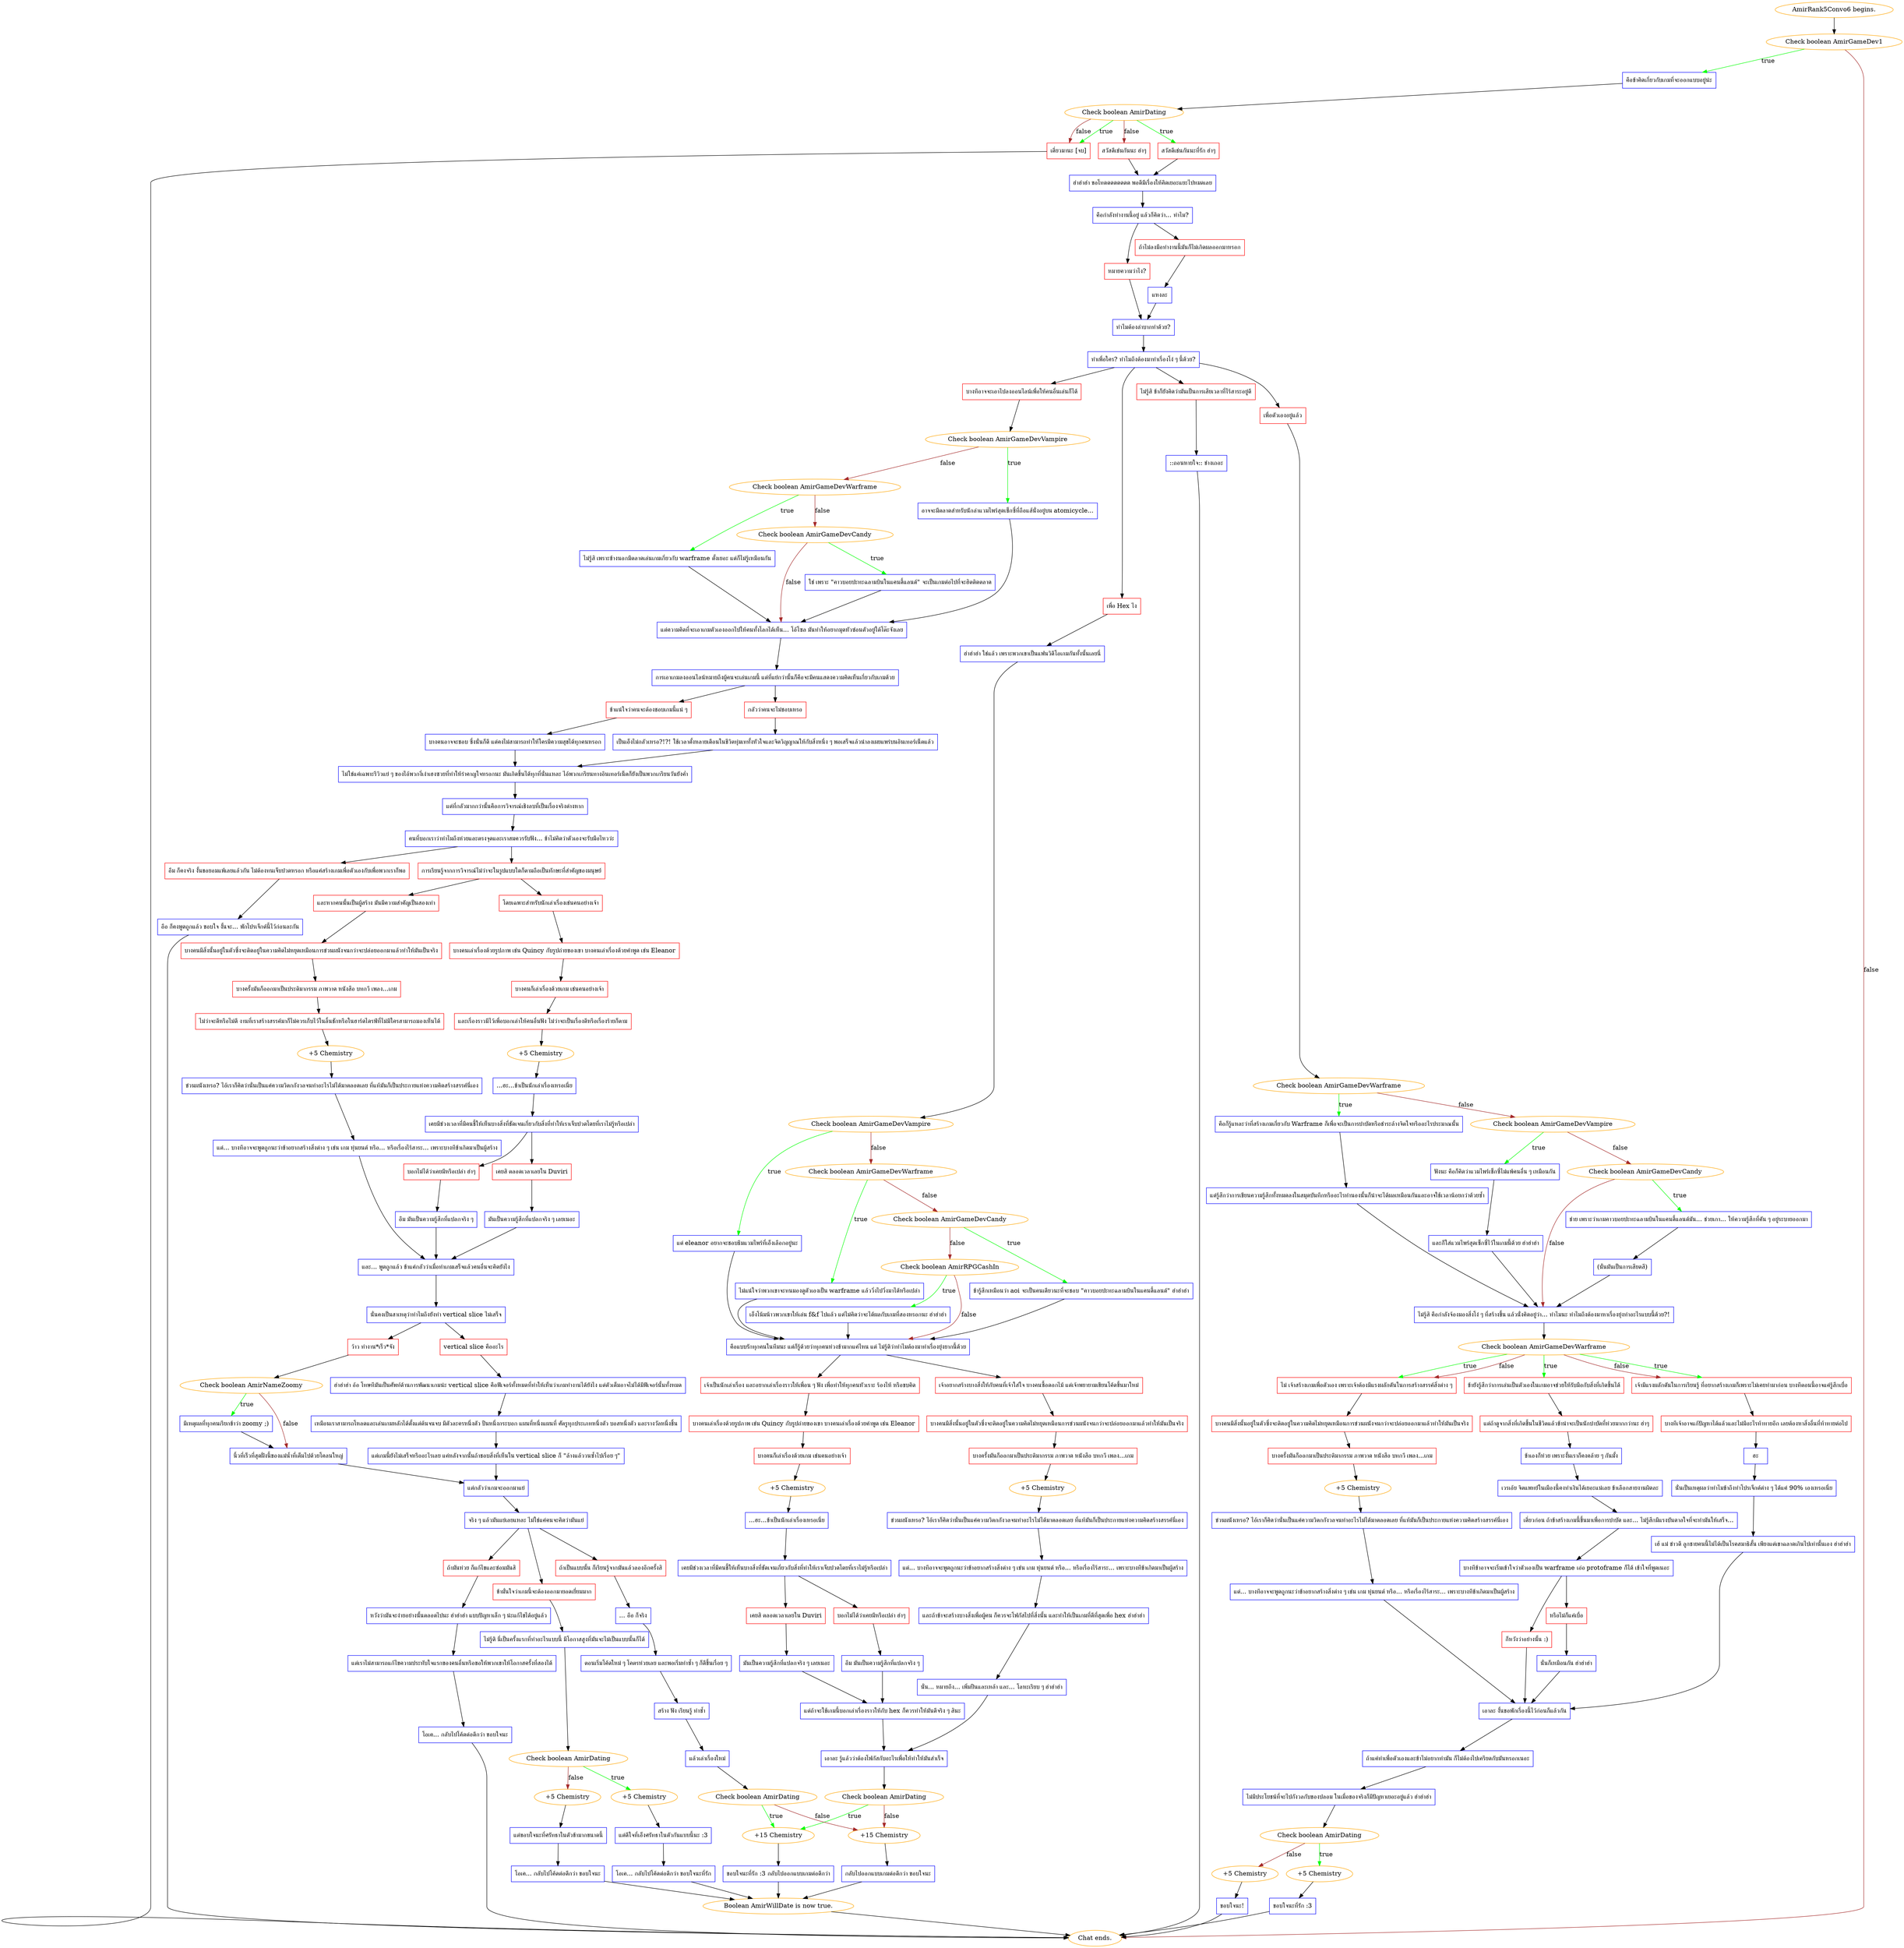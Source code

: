 digraph {
	"AmirRank5Convo6 begins." [color=orange];
		"AmirRank5Convo6 begins." -> j433418343;
	j433418343 [label="Check boolean AmirGameDev1",color=orange];
		j433418343 -> j4274351204 [label=true,color=green];
		j433418343 -> "Chat ends." [label=false,color=brown];
	j4274351204 [label="คือข้าคิดเกี่ยวกับเกมที่จะออกแบบอยู่น่ะ",shape=box,color=blue];
		j4274351204 -> j1196383585;
	"Chat ends." [color=orange];
	j1196383585 [label="Check boolean AmirDating",color=orange];
		j1196383585 -> j2697857410 [label=true,color=green];
		j1196383585 -> j1461461899 [label=true,color=green];
		j1196383585 -> j2746677240 [label=false,color=brown];
		j1196383585 -> j1461461899 [label=false,color=brown];
	j2697857410 [label="สวัสดีเช่นกันนะที่รัก ฮ่าๆ",shape=box,color=red];
		j2697857410 -> j3127560181;
	j1461461899 [label="เดี๋ยวมานะ [จบ]",shape=box,color=red];
		j1461461899 -> "Chat ends.";
	j2746677240 [label="สวัสดีเช่นกันนะ ฮ่าๆ",shape=box,color=red];
		j2746677240 -> j3127560181;
	j3127560181 [label="ฮ่าฮ่าฮ่า ขอโทดดดดดดดด พอดีมีเรื่องให้คิดเยอะแยะไปหมดเลย",shape=box,color=blue];
		j3127560181 -> j1114884420;
	j1114884420 [label="คือกำลังทำงานนี้อยู่ แล้วก็คิดว่า... ทำไม?",shape=box,color=blue];
		j1114884420 -> j3209161908;
		j1114884420 -> j978165504;
	j3209161908 [label="หมายความว่าไง?",shape=box,color=red];
		j3209161908 -> j1032346812;
	j978165504 [label="ถ้าไม่ลงมือทำงานนี้มันก็ไม่เกิดผลออกมาหรอก",shape=box,color=red];
		j978165504 -> j1941491303;
	j1032346812 [label="ทำไมต้องลำบากทำด้วย?",shape=box,color=blue];
		j1032346812 -> j3766681936;
	j1941491303 [label="แหงละ",shape=box,color=blue];
		j1941491303 -> j1032346812;
	j3766681936 [label="ทำเพื่อใคร? ทำไมถึงต้องมาทำเรื่องโง่ ๆ นี้ด้วย?",shape=box,color=blue];
		j3766681936 -> j2989489890;
		j3766681936 -> j3420669878;
		j3766681936 -> j1492119021;
		j3766681936 -> j1759646416;
	j2989489890 [label="เพื่อตัวเองอยู่แล้ว",shape=box,color=red];
		j2989489890 -> j1134900862;
	j3420669878 [label="เพื่อ Hex ไง",shape=box,color=red];
		j3420669878 -> j4259437862;
	j1492119021 [label="บางทีอาจจะเอาไปลงออนไลน์เพื่อให้คนอื่นเล่นก็ได้",shape=box,color=red];
		j1492119021 -> j783743325;
	j1759646416 [label="ไม่รู้สิ ข้าก็ยังคิดว่ามันเป็นการเสียเวลาที่ไร้สาระอยู่ดี",shape=box,color=red];
		j1759646416 -> j3570641478;
	j1134900862 [label="Check boolean AmirGameDevWarframe",color=orange];
		j1134900862 -> j3939191330 [label=true,color=green];
		j1134900862 -> j785850138 [label=false,color=brown];
	j4259437862 [label="ฮ่าฮ่าฮ่า ใช่แล้ว เพราะพวกเขาเป็นแฟนวิดีโอเกมกันทั้งนั้นเลยนี่",shape=box,color=blue];
		j4259437862 -> j1678781234;
	j783743325 [label="Check boolean AmirGameDevVampire",color=orange];
		j783743325 -> j1386806155 [label=true,color=green];
		j783743325 -> j482911157 [label=false,color=brown];
	j3570641478 [label="::ถอนหายใจ:: ช่างเถอะ",shape=box,color=blue];
		j3570641478 -> "Chat ends.";
	j3939191330 [label="คือก็รู้แหละว่าที่สร้างเกมเกี่ยวกับ Warframe ก็เพื่อจะเป็นการบำบัดหรือชำระล้างจิตใจหรืออะไรประมาณนั้น",shape=box,color=blue];
		j3939191330 -> j4283951816;
	j785850138 [label="Check boolean AmirGameDevVampire",color=orange];
		j785850138 -> j3752068222 [label=true,color=green];
		j785850138 -> j2367520459 [label=false,color=brown];
	j1678781234 [label="Check boolean AmirGameDevVampire",color=orange];
		j1678781234 -> j3443941806 [label=true,color=green];
		j1678781234 -> j946229692 [label=false,color=brown];
	j1386806155 [label="อาจจะมีตลาดสำหรับนักล่าแวมไพร์สุดเซ็กซี่ที่ถือแส้นั่งอยู่บน atomicycle...",shape=box,color=blue];
		j1386806155 -> j1736856212;
	j482911157 [label="Check boolean AmirGameDevWarframe",color=orange];
		j482911157 -> j3949011330 [label=true,color=green];
		j482911157 -> j352057256 [label=false,color=brown];
	j4283951816 [label="แต่รู้สึกว่าการเขียนความรู้สึกทั้งหมดลงในสมุดบันทึกหรืออะไรทำนองนั้นก็น่าจะได้ผลเหมือนกันและอาจใช้เวลาน้อยกว่าด้วยซ้ำ",shape=box,color=blue];
		j4283951816 -> j2762575282;
	j3752068222 [label="ฟังนะ คือก็คิดว่าแวมไพร์เซ็กซี่ไม่แพ้คนอื่น ๆ เหมือนกัน",shape=box,color=blue];
		j3752068222 -> j134675117;
	j2367520459 [label="Check boolean AmirGameDevCandy",color=orange];
		j2367520459 -> j4182961538 [label=true,color=green];
		j2367520459 -> j2762575282 [label=false,color=brown];
	j3443941806 [label="แต่ eleanor อยากจะชอบธีมแวมไพร์ที่เอ็งเลือกอยู่นะ",shape=box,color=blue];
		j3443941806 -> j1646373901;
	j946229692 [label="Check boolean AmirGameDevWarframe",color=orange];
		j946229692 -> j628458963 [label=true,color=green];
		j946229692 -> j1025063388 [label=false,color=brown];
	j1736856212 [label="แต่ความคิดที่จะเอาเกมตัวเองออกไปให้คนทั้งโลกได้เห็น... โอ้โซล มันทำให้อยากมุดหัวซ่อนตัวอยู่ใต้โต๊ะจังเลย",shape=box,color=blue];
		j1736856212 -> j3463442908;
	j3949011330 [label="ไม่รู้สิ เพราะข้างนอกมีตลาดเล่นเกมเกี่ยวกับ warframe ตั้งเยอะ แต่ก็ไม่รู้เหมือนกัน",shape=box,color=blue];
		j3949011330 -> j1736856212;
	j352057256 [label="Check boolean AmirGameDevCandy",color=orange];
		j352057256 -> j3689291509 [label=true,color=green];
		j352057256 -> j1736856212 [label=false,color=brown];
	j2762575282 [label="ไม่รู้สิ คือกำลังจ้องมองสิ่งโง่ ๆ ที่สร้างขึ้น แล้วนั่งคิดอยู่ว่า... ทำไมนะ ทำไมถึงต้องมาหาเรื่องยุ่งทำอะไรแบบนี้ด้วย?!",shape=box,color=blue];
		j2762575282 -> j1409009931;
	j134675117 [label="และก็ใส่แวมไพร์สุดเซ็กซี่ไว้ในเกมนี้ด้วย ฮ่าฮ่าฮ่า",shape=box,color=blue];
		j134675117 -> j2762575282;
	j4182961538 [label="ช่าย เพราะว่าเกมคาวบอยปะทะฉลามบินในแคนดี้แลนด์มัน... ช่วยเกา... ให้ความรู้สึกที่คัน ๆ อยู่ระบายออกมา",shape=box,color=blue];
		j4182961538 -> j3159923407;
	j1646373901 [label="คือแบบรักทุกคนในทีมนะ แต่ก็รู้ด้วยว่าทุกคนห่วงข้ามากแค่ไหน แต่ ไม่รู้ดิว่าทำไมต้องมาทำเรื่องยุ่งยากนี้ด้วย",shape=box,color=blue];
		j1646373901 -> j1684170874;
		j1646373901 -> j1684988216;
	j628458963 [label="ไม่แน่ใจว่าพวกเขาจะทนมองดูตัวเองเป็น warframe แล้ววิ่งไปวิ่งมาได้หรือเปล่า",shape=box,color=blue];
		j628458963 -> j1646373901;
	j1025063388 [label="Check boolean AmirGameDevCandy",color=orange];
		j1025063388 -> j1963550953 [label=true,color=green];
		j1025063388 -> j2469066527 [label=false,color=brown];
	j3463442908 [label="การเอาเกมลงออนไลน์หมายถึงผู้คนจะเล่นเกมนี้ แต่ที่แย่กว่านั้นก็คือจะมีคนแสดงความคิดเห็นเกี่ยวกับเกมด้วย",shape=box,color=blue];
		j3463442908 -> j1479349384;
		j3463442908 -> j3084689365;
	j3689291509 [label="ใช่ เพราะ \"คาวบอยปะทะฉลามบินในแคนดี้แลนด์\" จะเป็นเกมต่อไปที่จะฮิตติดตลาด",shape=box,color=blue];
		j3689291509 -> j1736856212;
	j1409009931 [label="Check boolean AmirGameDevWarframe",color=orange];
		j1409009931 -> j1581248624 [label=true,color=green];
		j1409009931 -> j2450014150 [label=true,color=green];
		j1409009931 -> j3973085162 [label=true,color=green];
		j1409009931 -> j2450014150 [label=false,color=brown];
		j1409009931 -> j3973085162 [label=false,color=brown];
	j3159923407 [label="(นั่นมันเป็นการเสียดสี)",shape=box,color=blue];
		j3159923407 -> j2762575282;
	j1684170874 [label="เจ้าอยากสร้างบางสิ่งให้กับคนที่เจ้าใส่ใจ บางคนซื้อดอกไม้ แต่เจ้าพยายามเขียนโค้ดขึ้นมาใหม่",shape=box,color=red];
		j1684170874 -> j166403687;
	j1684988216 [label="เจ้าเป็นนักเล่าเรื่อง และอยากเล่าเรื่องราวให้เพื่อน ๆ ฟัง เพื่อทำให้ทุกคนหัวเราะ ร้องไห้ หรือขบคิด",shape=box,color=red];
		j1684988216 -> j654641849;
	j1963550953 [label="ข้ารู้สึกเหมือนว่า aoi จะเป็นคนเดียวนะที่จะชอบ \"คาวบอยปะทะฉลามบินในแคนดี้แลนด์\" ฮ่าฮ่าฮ่า",shape=box,color=blue];
		j1963550953 -> j1646373901;
	j2469066527 [label="Check boolean AmirRPGCashIn",color=orange];
		j2469066527 -> j200632304 [label=true,color=green];
		j2469066527 -> j1646373901 [label=false,color=brown];
	j1479349384 [label="ข้าแน่ใจว่าคนจะต้องชอบเกมนี้แน่ ๆ",shape=box,color=red];
		j1479349384 -> j2894637958;
	j3084689365 [label="กลัวว่าคนจะไม่ชอบเหรอ",shape=box,color=red];
		j3084689365 -> j2406317847;
	j1581248624 [label="ข้ายังรู้สึกว่าการเล่นเป็นตัวเองในเกมอาจช่วยให้รับมือกับสิ่งที่เกิดขึ้นได้",shape=box,color=red];
		j1581248624 -> j1173653780;
	j2450014150 [label="ไม่ เจ้าสร้างเกมเพื่อตัวเอง เพราะเจ้าต้องมีแรงผลักดันในการสร้างสรรค์สิ่งต่าง ๆ",shape=box,color=red];
		j2450014150 -> j4143163594;
	j3973085162 [label="เจ้ามีแรงผลักดันในการเรียนรู้ ที่อยากสร้างเกมก็เพราะไม่เคยทำมาก่อน บางทีตอนนี้อาจแค่รู้สึกเบื่อ",shape=box,color=red];
		j3973085162 -> j3107798938;
	j166403687 [label="บางคนมีสิ่งนั้นอยู่ในตัวซึ่งจะติดอยู่ในความคิดไม่หยุดเหมือนการข่วนผนังจนกว่าจะปล่อยออกมาแล้วทำให้มันเป็นจริง",shape=box,color=red];
		j166403687 -> j3385793343;
	j654641849 [label="บางคนเล่าเรื่องด้วยรูปภาพ เช่น Quincy กับรูปถ่ายของเขา บางคนเล่าเรื่องด้วยคำพูด เช่น Eleanor",shape=box,color=red];
		j654641849 -> j2481924570;
	j200632304 [label="เอ็งโน้มน้าวพวกเขาให้เล่น f&f ไปแล้ว แต่ไม่คิดว่าจะได้ผลกับเกมที่สองหรอกนะ ฮ่าฮ่าฮ่า",shape=box,color=blue];
		j200632304 -> j1646373901;
	j2894637958 [label="บางคนอาจจะชอบ ซึ่งนั่นก็ดี แต่คงไม่สามารถทำให้ใครมีความสุขได้ทุกคนหรอก",shape=box,color=blue];
		j2894637958 -> j525752113;
	j2406317847 [label="เป็นเอ็งไม่กลัวเหรอ?!?! ใช้เวลาตั้งหลายเดือนในชีวิตทุ่มเททั้งหัวใจและจิตวิญญาณให้กับสิ่งหนึ่ง ๆ พอเสร็จแล้วนำลงเผยแพร่บนอินเทอร์เน็ตแล้ว",shape=box,color=blue];
		j2406317847 -> j525752113;
	j1173653780 [label="แต่ถ้าดูจากสิ่งที่เกิดขึ้นในชีวิตแล้วข้าน่าจะเป็นนักบำบัดที่ห่วยมากกว่านะ ฮ่าๆ",shape=box,color=red];
		j1173653780 -> j1476957524;
	j4143163594 [label="บางคนมีสิ่งนั้นอยู่ในตัวซึ่งจะติดอยู่ในความคิดไม่หยุดเหมือนการข่วนผนังจนกว่าจะปล่อยออกมาแล้วทำให้มันเป็นจริง",shape=box,color=red];
		j4143163594 -> j4243806277;
	j3107798938 [label="บางทีเจ้าอาจแก้ปัญหาได้แล้วและไม่มีอะไรท้าทายอีก เลยต้องหาสิ่งอื่นที่ท้าทายต่อไป",shape=box,color=red];
		j3107798938 -> j2896528454;
	j3385793343 [label="บางครั้งมันก็ออกมาเป็นประติมากรรม ภาพวาด หนังสือ บทกวี เพลง...เกม",shape=box,color=red];
		j3385793343 -> j2324183028;
	j2481924570 [label="บางคนก็เล่าเรื่องด้วยเกม เช่นคนอย่างเจ้า",shape=box,color=red];
		j2481924570 -> j1838710497;
	j525752113 [label="ไม่ใช่แค่เฉพาะรีวิวแย่ ๆ ของไอ้พวกงี่เง่าเฮงซวยที่ทำให้รำคาญใจหรอกนะ มันเกิดขึ้นได้ทุกที่นั่นแหละ ไอ้พวกเกรียนทางอินเทอร์เน็ตก็ยังเป็นพวกเกรียนวันยังค่ำ",shape=box,color=blue];
		j525752113 -> j2892183785;
	j1476957524 [label="ข้าเองก็ห่วย เพราะงั้นเราก็คงคล้าย ๆ กันมั้ง",shape=box,color=blue];
		j1476957524 -> j2991624857;
	j4243806277 [label="บางครั้งมันก็ออกมาเป็นประติมากรรม ภาพวาด หนังสือ บทกวี เพลง...เกม",shape=box,color=red];
		j4243806277 -> j3322127492;
	j2896528454 [label="ฮะ",shape=box,color=blue];
		j2896528454 -> j2003654609;
	j2324183028 [label="+5 Chemistry",color=orange];
		j2324183028 -> j2995923008;
	j1838710497 [label="+5 Chemistry",color=orange];
		j1838710497 -> j2659816734;
	j2892183785 [label="แต่ที่กลัวมากกว่านั้นคือการวิจารณ์เชิงลบที่เป็นเรื่องจริงต่างหาก",shape=box,color=blue];
		j2892183785 -> j2774617345;
	j2991624857 [label="เวรเอ้ย จิตแพทย์ในเมืองนี้คงทำเงินได้เยอะแน่เลย ข้าเลือกสายงานผิดละ",shape=box,color=blue];
		j2991624857 -> j1311938358;
	j3322127492 [label="+5 Chemistry",color=orange];
		j3322127492 -> j2042812412;
	j2003654609 [label="นั่นเป็นเหตุผลว่าทำไมข้าถึงทำโปรเจ็กต์ต่าง ๆ ได้แค่ 90% เองเหรอเนี่ย",shape=box,color=blue];
		j2003654609 -> j2697619071;
	j2995923008 [label="ข่วนผนังเหรอ? ไอ้เราก็คิดว่านั่นเป็นแค่ความวิตกกังวลจนทำอะไรไม่ได้มาตลอดเลย ที่แท้มันก็เป็นประกายแห่งความคิดสร้างสรรค์นี่เอง",shape=box,color=blue];
		j2995923008 -> j1454339679;
	j2659816734 [label="...ฮะ...ข้าเป็นนักเล่าเรื่องเหรอเนี่ย",shape=box,color=blue];
		j2659816734 -> j2608590853;
	j2774617345 [label="คนที่บอกเราว่าทำไมถึงห่วยและตรงจุดและเราสมควรรับฟัง... ข้าไม่คิดว่าตัวเองจะรับมือไหวว่ะ",shape=box,color=blue];
		j2774617345 -> j1679896353;
		j2774617345 -> j3938419634;
	j1311938358 [label="เดี๋ยวก่อน ถ้าข้าสร้างเกมนี้ขึ้นมาเพื่อการบำบัด และ... ไม่รู้สึกมีแรงบันดาลใจที่จะทำมันให้เสร็จ...",shape=box,color=blue];
		j1311938358 -> j2627437254;
	j2042812412 [label="ข่วนผนังเหรอ? ไอ้เราก็คิดว่านั่นเป็นแค่ความวิตกกังวลจนทำอะไรไม่ได้มาตลอดเลย ที่แท้มันก็เป็นประกายแห่งความคิดสร้างสรรค์นี่เอง",shape=box,color=blue];
		j2042812412 -> j2675530438;
	j2697619071 [label="เฮ้ แม่ ข่าวดี ลูกชายคนนี้ไม่ได้เป็นโรคสมาธิสั้น เพียงแต่เขาฉลาดเกินไปเท่านั้นเอง ฮ่าฮ่าฮ่า",shape=box,color=blue];
		j2697619071 -> j202546632;
	j1454339679 [label="แต่... บางทีอาจจะพูดถูกนะว่าข้าอยากสร้างสิ่งต่าง ๆ เช่น เกม หุ่นยนต์ หรือ... หรือเรื่องไร้สาระ... เพราะบางทีข้าเกิดมาเป็นผู้สร้าง",shape=box,color=blue];
		j1454339679 -> j3560054982;
	j2608590853 [label="เคยมีช่วงเวลาที่มีคนชี้ให้เห็นบางสิ่งที่ชัดเจนเกี่ยวกับสิ่งที่ทำให้เราเจ็บปวดโดยที่เราไม่รู้หรือเปล่า",shape=box,color=blue];
		j2608590853 -> j1773777273;
		j2608590853 -> j3587948617;
	j1679896353 [label="การเรียนรู้จากการวิจารณ์ไม่ว่าจะในรูปแบบใดก็ตามถือเป็นทักษะที่สำคัญของมนุษย์",shape=box,color=red];
		j1679896353 -> j441502369;
		j1679896353 -> j3163350946;
	j3938419634 [label="อืม ก็คงจริง งั้นขอยอมแพ้เลยแล้วกัน ไม่ต้องทนเจ็บปวดหรอก หรือแค่สร้างเกมเพื่อตัวเองกับเพื่อพวกเราก็พอ",shape=box,color=red];
		j3938419634 -> j3942792940;
	j2627437254 [label="บางทีข้าอาจจะเริ่มเข้าใจว่าตัวเองเป็น warframe เอ่อ protoframe ก็ได้ เข้าใจที่พูดเนอะ",shape=box,color=blue];
		j2627437254 -> j3466722043;
		j2627437254 -> j3041080410;
	j2675530438 [label="แต่... บางทีอาจจะพูดถูกนะว่าข้าอยากสร้างสิ่งต่าง ๆ เช่น เกม หุ่นยนต์ หรือ... หรือเรื่องไร้สาระ... เพราะบางทีข้าเกิดมาเป็นผู้สร้าง",shape=box,color=blue];
		j2675530438 -> j202546632;
	j202546632 [label="เอาละ งั้นขอพักเรื่องนี้ไว้ก่อนก็แล้วกัน",shape=box,color=blue];
		j202546632 -> j354622182;
	j3560054982 [label="และถ้าข้าจะสร้างบางสิ่งเพื่อผู้คน ก็ควรจะโฟกัสไปที่สิ่งนั้น และทำให้เป็นเกมที่ดีที่สุดเพื่อ hex ฮ่าฮ่าฮ่า",shape=box,color=blue];
		j3560054982 -> j4241889520;
	j1773777273 [label="เคยสิ ตลอดเวลาเลยใน Duviri",shape=box,color=red];
		j1773777273 -> j1085008888;
	j3587948617 [label="บอกไม่ได้ว่าเคยมีหรือเปล่า ฮ่าๆ",shape=box,color=red];
		j3587948617 -> j2032560424;
	j441502369 [label="และหากคนนั้นเป็นผู้สร้าง มันมีความสำคัญเป็นสองเท่า",shape=box,color=red];
		j441502369 -> j766198668;
	j3163350946 [label="โดยเฉพาะสำหรับนักเล่าเรื่องเช่นคนอย่างเจ้า",shape=box,color=red];
		j3163350946 -> j4099135598;
	j3942792940 [label="อือ ก็คงพูดถูกแล้ว ขอบใจ งั้นจะ... พักโปรเจ็กต์นี้ไว้ก่อนละกัน",shape=box,color=blue];
		j3942792940 -> "Chat ends.";
	j3466722043 [label="หรือไม่ก็แค่เบื่อ",shape=box,color=red];
		j3466722043 -> j1783424370;
	j3041080410 [label="ก็หวังว่าอย่างนั้น :)",shape=box,color=red];
		j3041080410 -> j202546632;
	j354622182 [label="ถ้าแค่ทำเพื่อตัวเองและข้าไม่อยากทำมัน ก็ไม่ต้องไปเครียดกับมันหรอกเนอะ",shape=box,color=blue];
		j354622182 -> j811427116;
	j4241889520 [label="นั่น... หมายถึง... เพิ่มปืนและเหล้า และ... โลหะเรียบ ๆ ฮ่าฮ่าฮ่า",shape=box,color=blue];
		j4241889520 -> j2533271536;
	j1085008888 [label="มันเป็นความรู้สึกที่แปลกจริง ๆ เลยเนอะ",shape=box,color=blue];
		j1085008888 -> j707790302;
	j2032560424 [label="อืม มันเป็นความรู้สึกที่แปลกจริง ๆ",shape=box,color=blue];
		j2032560424 -> j707790302;
	j766198668 [label="บางคนมีสิ่งนั้นอยู่ในตัวซึ่งจะติดอยู่ในความคิดไม่หยุดเหมือนการข่วนผนังจนกว่าจะปล่อยออกมาแล้วทำให้มันเป็นจริง",shape=box,color=red];
		j766198668 -> j4133965600;
	j4099135598 [label="บางคนเล่าเรื่องด้วยรูปภาพ เช่น Quincy กับรูปถ่ายของเขา บางคนเล่าเรื่องด้วยคำพูด เช่น Eleanor",shape=box,color=red];
		j4099135598 -> j185496793;
	j1783424370 [label="นั่นก็เหมือนกัน ฮ่าฮ่าฮ่า",shape=box,color=blue];
		j1783424370 -> j202546632;
	j811427116 [label="ไม่มีประโยชน์ที่จะไปกังวลกับของปลอม ในเมื่อของจริงก็มีปัญหาเยอะอยู่แล้ว ฮ่าฮ่าฮ่า",shape=box,color=blue];
		j811427116 -> j2458885787;
	j2533271536 [label="เอาละ รู้แล้วว่าต้องโฟกัสกับอะไรเพื่อให้ทำให้มันสำเร็จ",shape=box,color=blue];
		j2533271536 -> j3586300413;
	j707790302 [label="แต่ถ้าจะใช้เกมนี้บอกเล่าเรื่องราวให้กับ hex ก็ควรทำให้มันดีจริง ๆ สินะ",shape=box,color=blue];
		j707790302 -> j2533271536;
	j4133965600 [label="บางครั้งมันก็ออกมาเป็นประติมากรรม ภาพวาด หนังสือ บทกวี เพลง...เกม",shape=box,color=red];
		j4133965600 -> j1211585305;
	j185496793 [label="บางคนก็เล่าเรื่องด้วยเกม เช่นคนอย่างเจ้า",shape=box,color=red];
		j185496793 -> j3753105110;
	j2458885787 [label="Check boolean AmirDating",color=orange];
		j2458885787 -> j201884875 [label=true,color=green];
		j2458885787 -> j1420804143 [label=false,color=brown];
	j3586300413 [label="Check boolean AmirDating",color=orange];
		j3586300413 -> j325743288 [label=true,color=green];
		j3586300413 -> j3661428036 [label=false,color=brown];
	j1211585305 [label="ไม่ว่าจะดีหรือไม่ดี งานที่เราสร้างสรรค์มาก็ไม่ควรเก็บไว้ในลิ้นชักหรือในฮาร์ดไดรฟ์ที่ไม่มีใครสามารถมองเห็นได้",shape=box,color=red];
		j1211585305 -> j2069716868;
	j3753105110 [label="และเรื่องราวมีไว้เพื่อบอกเล่าให้คนอื่นฟัง ไม่ว่าจะเป็นเรื่องดีหรือเรื่องร้ายก็ตาม",shape=box,color=red];
		j3753105110 -> j3041897062;
	j201884875 [label="+5 Chemistry",color=orange];
		j201884875 -> j4100231678;
	j1420804143 [label="+5 Chemistry",color=orange];
		j1420804143 -> j213012365;
	j325743288 [label="+15 Chemistry",color=orange];
		j325743288 -> j2405140660;
	j3661428036 [label="+15 Chemistry",color=orange];
		j3661428036 -> j3744954400;
	j2069716868 [label="+5 Chemistry",color=orange];
		j2069716868 -> j3276330433;
	j3041897062 [label="+5 Chemistry",color=orange];
		j3041897062 -> j1843493299;
	j4100231678 [label="ขอบใจนะที่รัก :3",shape=box,color=blue];
		j4100231678 -> "Chat ends.";
	j213012365 [label="ขอบใจนะ!",shape=box,color=blue];
		j213012365 -> "Chat ends.";
	j2405140660 [label="ขอบใจนะที่รัก :3 กลับไปออกแบบเกมต่อดีกว่า",shape=box,color=blue];
		j2405140660 -> j1538486228;
	j3744954400 [label="กลับไปออกแบบเกมต่อดีกว่า ขอบใจนะ",shape=box,color=blue];
		j3744954400 -> j1538486228;
	j3276330433 [label="ข่วนผนังเหรอ? ไอ้เราก็คิดว่านั่นเป็นแค่ความวิตกกังวลจนทำอะไรไม่ได้มาตลอดเลย ที่แท้มันก็เป็นประกายแห่งความคิดสร้างสรรค์นี่เอง",shape=box,color=blue];
		j3276330433 -> j3146918410;
	j1843493299 [label="...ฮะ...ข้าเป็นนักเล่าเรื่องเหรอเนี่ย",shape=box,color=blue];
		j1843493299 -> j239097964;
	j1538486228 [label="Boolean AmirWillDate is now true.",color=orange];
		j1538486228 -> "Chat ends.";
	j3146918410 [label="แต่... บางทีอาจจะพูดถูกนะว่าข้าอยากสร้างสิ่งต่าง ๆ เช่น เกม หุ่นยนต์ หรือ... หรือเรื่องไร้สาระ... เพราะบางทีข้าเกิดมาเป็นผู้สร้าง",shape=box,color=blue];
		j3146918410 -> j1251840067;
	j239097964 [label="เคยมีช่วงเวลาที่มีคนชี้ให้เห็นบางสิ่งที่ชัดเจนเกี่ยวกับสิ่งที่ทำให้เราเจ็บปวดโดยที่เราไม่รู้หรือเปล่า",shape=box,color=blue];
		j239097964 -> j1556439320;
		j239097964 -> j1550557547;
	j1251840067 [label="และ... พูดถูกแล้ว ข้าแค่กลัวว่าเมื่อทำเกมเสร็จแล้วคนอื่นจะคิดยังไง",shape=box,color=blue];
		j1251840067 -> j1694452872;
	j1556439320 [label="เคยสิ ตลอดเวลาเลยใน Duviri",shape=box,color=red];
		j1556439320 -> j1740857971;
	j1550557547 [label="บอกไม่ได้ว่าเคยมีหรือเปล่า ฮ่าๆ",shape=box,color=red];
		j1550557547 -> j3444091483;
	j1694452872 [label="นั่นคงเป็นสาเหตุว่าทำไมถึงยังทำ vertical slice ไม่เสร็จ",shape=box,color=blue];
		j1694452872 -> j503477906;
		j1694452872 -> j3451288808;
	j1740857971 [label="มันเป็นความรู้สึกที่แปลกจริง ๆ เลยเนอะ",shape=box,color=blue];
		j1740857971 -> j1251840067;
	j3444091483 [label="อืม มันเป็นความรู้สึกที่แปลกจริง ๆ",shape=box,color=blue];
		j3444091483 -> j1251840067;
	j503477906 [label="vertical slice คืออะไร",shape=box,color=red];
		j503477906 -> j1176641752;
	j3451288808 [label="ว้าว ทำงาน*เร็ว*จัง",shape=box,color=red];
		j3451288808 -> j452354366;
	j1176641752 [label="ฮ่าฮ่าฮ่า อ้อ โทษทีมันเป็นศัพท์ด้านการพัฒนาเกมน่ะ vertical slice คือฟีเจอร์ทั้งหมดที่ทำให้เห็นว่าเกมทำงานได้ยังไง แต่ตัวเต็มอาจไม่ได้มีฟีเจอร์นั้นทั้งหมด",shape=box,color=blue];
		j1176641752 -> j3104903197;
	j452354366 [label="Check boolean AmirNameZoomy",color=orange];
		j452354366 -> j1797600279 [label=true,color=green];
		j452354366 -> j100205692 [label=false,color=brown];
	j3104903197 [label="เหมือนเราสามารถโหลดและเล่นเกมหลักได้ตั้งแต่ต้นจนจบ มีตัวละครหนึ่งตัว ปืนหนึ่งกระบอก แผนที่หนึ่งแผนที่ ศัตรูทุกประเภทหนึ่งตัว บอสหนึ่งตัว และรางวัลหนึ่งชิ้น",shape=box,color=blue];
		j3104903197 -> j1934320733;
	j1797600279 [label="มีเหตุผลที่ทุกคนเรียกข้าว่า zoomy ;)",shape=box,color=blue];
		j1797600279 -> j100205692;
	j100205692 [label="นิ้วที่เร็วที่สุดฝั่งนี้ของแม่น้ำที่เต็มไปด้วยโคลนใหญ่",shape=box,color=blue];
		j100205692 -> j3478503259;
	j1934320733 [label="แต่เกมนี้ยังไม่เสร็จหรืออะไรเลย แค่หลังจากนั้นถ้าชอบสิ่งที่เห็นใน vertical slice ก็ \"ล้างแล้ววนซ้ำไปเรื่อย ๆ\"",shape=box,color=blue];
		j1934320733 -> j3478503259;
	j3478503259 [label="แต่กลัวว่าเกมจะออกมาแย่",shape=box,color=blue];
		j3478503259 -> j801394819;
	j801394819 [label="จริง ๆ แล้วมันแย่เลยแหละ ไม่ใช่แค่คนจะคิดว่ามันแย่",shape=box,color=blue];
		j801394819 -> j1315067182;
		j801394819 -> j2136059658;
		j801394819 -> j598686087;
	j1315067182 [label="ข้ามั่นใจว่าเกมนี้จะต้องออกมายอดเยี่ยมมาก",shape=box,color=red];
		j1315067182 -> j1614460634;
	j2136059658 [label="ถ้าเป็นแบบนั้น ก็เรียนรู้จากมันแล้วลองอีกครั้งสิ",shape=box,color=red];
		j2136059658 -> j3280595111;
	j598686087 [label="ถ้ามันห่วย ก็แก้ไขและซ่อมมันสิ",shape=box,color=red];
		j598686087 -> j780953375;
	j1614460634 [label="ไม่รู้ดิ นี่เป็นครั้งแรกที่ทำอะไรแบบนี้ มีโอกาสสูงที่มันจะไม่เป็นแบบนั้นก็ได้",shape=box,color=blue];
		j1614460634 -> j486106835;
	j3280595111 [label="... อือ ก็จริง",shape=box,color=blue];
		j3280595111 -> j3950753587;
	j780953375 [label="หวังว่ามันจะง่ายอย่างนั้นตลอดไปนะ ฮ่าฮ่าฮ่า แบบปัญหาเล็ก ๆ น่ะแก้ไขได้อยู่แล้ว",shape=box,color=blue];
		j780953375 -> j1924600492;
	j486106835 [label="Check boolean AmirDating",color=orange];
		j486106835 -> j1939615184 [label=true,color=green];
		j486106835 -> j705946475 [label=false,color=brown];
	j3950753587 [label="ตอนเริ่มโค้ดใหม่ ๆ โคตรห่วยเลย และพอเริ่มทำซ้ำ ๆ ก็ดีขึ้นเรื่อย ๆ",shape=box,color=blue];
		j3950753587 -> j2239404796;
	j1924600492 [label="แต่เราไม่สามารถแก้ไขความประทับใจแรกของคนอื่นหรือขอให้พวกเขาให้โอกาสครั้งที่สองได้",shape=box,color=blue];
		j1924600492 -> j3905615582;
	j1939615184 [label="+5 Chemistry",color=orange];
		j1939615184 -> j1483425987;
	j705946475 [label="+5 Chemistry",color=orange];
		j705946475 -> j769991323;
	j2239404796 [label="สร้าง ฟัง เรียนรู้ ทำซ้ำ",shape=box,color=blue];
		j2239404796 -> j3358469090;
	j3905615582 [label="โอเค... กลับไปโค้ดต่อดีกว่า ขอบใจนะ",shape=box,color=blue];
		j3905615582 -> "Chat ends.";
	j1483425987 [label="แต่ดีใจที่เอ็งศรัทธาในตัวกันแบบนี้นะ :3",shape=box,color=blue];
		j1483425987 -> j1738229861;
	j769991323 [label="แต่ขอบใจนะที่ศรัทธาในตัวข้ามากขนาดนี้",shape=box,color=blue];
		j769991323 -> j3777818946;
	j3358469090 [label="แล้วเล่าเรื่องใหม่",shape=box,color=blue];
		j3358469090 -> j3641190794;
	j1738229861 [label="โอเค... กลับไปโค้ดต่อดีกว่า ขอบใจนะที่รัก",shape=box,color=blue];
		j1738229861 -> j1538486228;
	j3777818946 [label="โอเค... กลับไปโค้ดต่อดีกว่า ขอบใจนะ",shape=box,color=blue];
		j3777818946 -> j1538486228;
	j3641190794 [label="Check boolean AmirDating",color=orange];
		j3641190794 -> j325743288 [label=true,color=green];
		j3641190794 -> j3661428036 [label=false,color=brown];
}